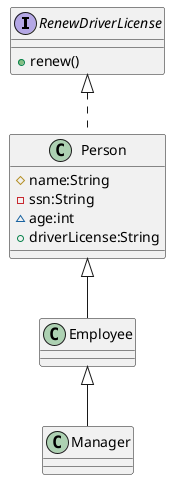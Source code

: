 @startuml

interface RenewDriverLicense
RenewDriverLicense : +renew()
RenewDriverLicense <|.. Person
Person : #name:String
Person : -ssn:String
Person : ~age:int
Person : +driverLicense:String
Person <|-- Employee
Employee <|-- Manager

@enduml